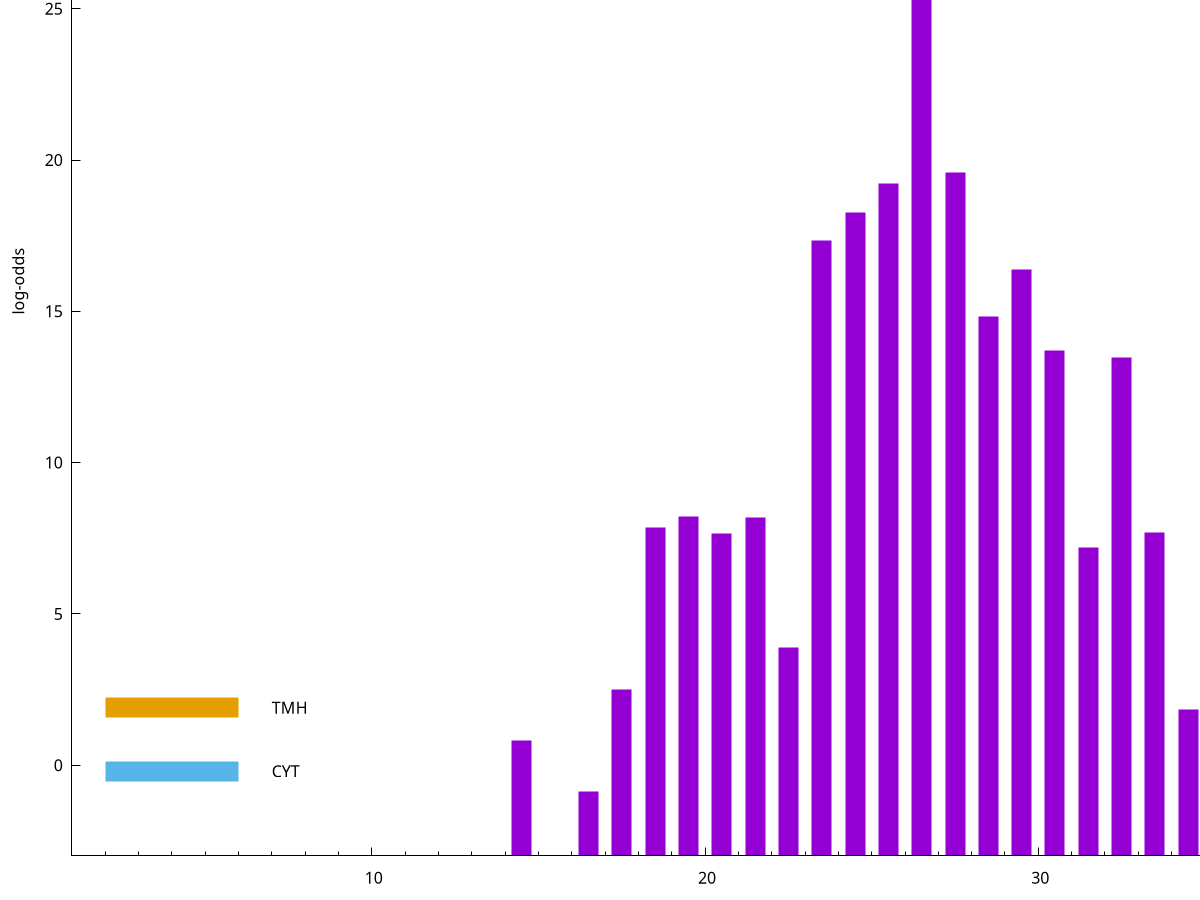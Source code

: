 set title "LipoP predictions for SRR5666458.gff"
set size 2., 1.4
set xrange [1:70] 
set mxtics 10
set yrange [-3:35]
set y2range [0:38]
set ylabel "log-odds"
set term postscript eps color solid "Helvetica" 30
set output "SRR5666458.gff2.eps"
set arrow from 2,28.6457 to 6,28.6457 nohead lt 1 lw 20
set label "SpI" at 7,28.6457
set arrow from 2,1.8999 to 6,1.8999 nohead lt 4 lw 20
set label "TMH" at 7,1.8999
set arrow from 2,-0.200913 to 6,-0.200913 nohead lt 3 lw 20
set label "CYT" at 7,-0.200913
set arrow from 2,28.6457 to 6,28.6457 nohead lt 1 lw 20
set label "SpI" at 7,28.6457
# NOTE: The scores below are the log-odds scores with the threshold
# NOTE: subtracted (a hack to make gnuplot make the histogram all
# NOTE: look nice).
plot "-" axes x1y2 title "" with impulses lt 1 lw 20
26.500000 31.638800
27.500000 22.590000
25.500000 22.210700
24.500000 21.273800
23.500000 20.338200
29.500000 19.372500
28.500000 17.816900
30.500000 16.697800
32.500000 16.472800
36.500000 12.746490
19.500000 11.202540
21.500000 11.200300
18.500000 10.862390
33.500000 10.686390
20.500000 10.666080
31.500000 10.200020
35.500000 9.100150
22.500000 6.874970
17.500000 5.486820
34.500000 4.849560
14.500000 3.807202
16.500000 2.125072
38.500000 1.559920
e
exit
